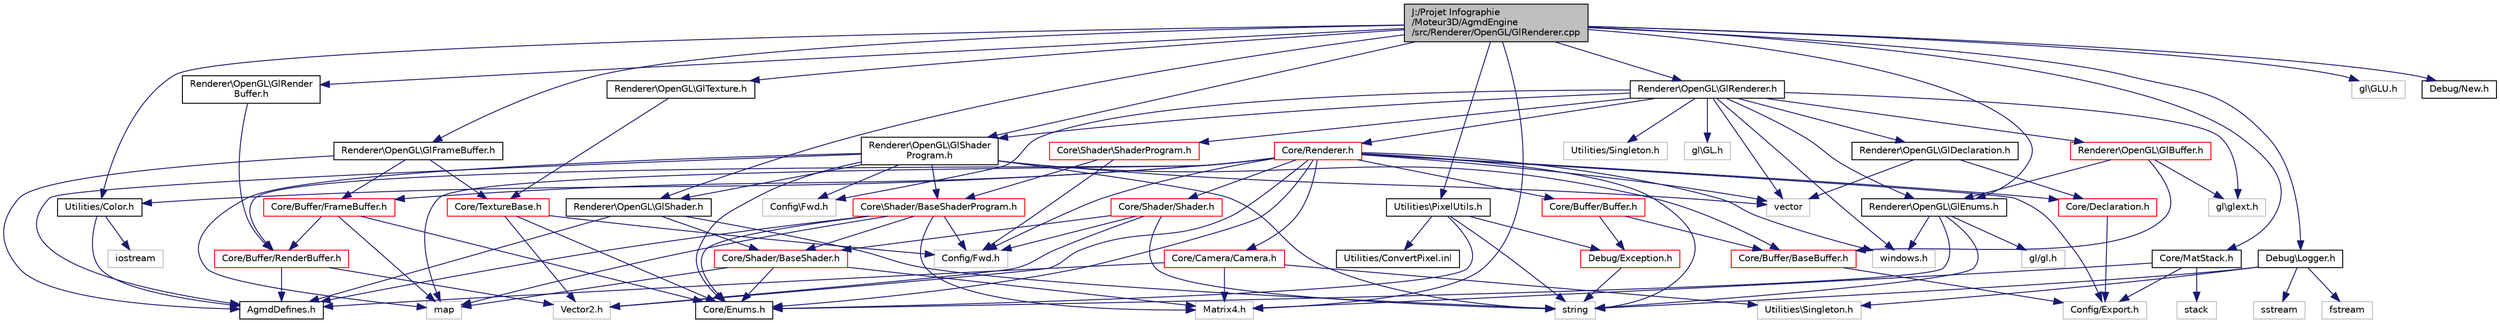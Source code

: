 digraph "J:/Projet Infographie/Moteur3D/AgmdEngine/src/Renderer/OpenGL/GlRenderer.cpp"
{
  edge [fontname="Helvetica",fontsize="10",labelfontname="Helvetica",labelfontsize="10"];
  node [fontname="Helvetica",fontsize="10",shape=record];
  Node1 [label="J:/Projet Infographie\l/Moteur3D/AgmdEngine\l/src/Renderer/OpenGL/GlRenderer.cpp",height=0.2,width=0.4,color="black", fillcolor="grey75", style="filled" fontcolor="black"];
  Node1 -> Node2 [color="midnightblue",fontsize="10",style="solid"];
  Node2 [label="Renderer\\OpenGL\\GlRenderer.h",height=0.2,width=0.4,color="black", fillcolor="white", style="filled",URL="$_gl_renderer_8h.html"];
  Node2 -> Node3 [color="midnightblue",fontsize="10",style="solid"];
  Node3 [label="Config\\Fwd.h",height=0.2,width=0.4,color="grey75", fillcolor="white", style="filled"];
  Node2 -> Node4 [color="midnightblue",fontsize="10",style="solid"];
  Node4 [label="Core/Renderer.h",height=0.2,width=0.4,color="red", fillcolor="white", style="filled",URL="$_renderer_8h.html"];
  Node4 -> Node5 [color="midnightblue",fontsize="10",style="solid"];
  Node5 [label="Utilities/Color.h",height=0.2,width=0.4,color="black", fillcolor="white", style="filled",URL="$_color_8h.html"];
  Node5 -> Node6 [color="midnightblue",fontsize="10",style="solid"];
  Node6 [label="AgmdDefines.h",height=0.2,width=0.4,color="black", fillcolor="white", style="filled",URL="$_agmd_defines_8h.html"];
  Node5 -> Node7 [color="midnightblue",fontsize="10",style="solid"];
  Node7 [label="iostream",height=0.2,width=0.4,color="grey75", fillcolor="white", style="filled"];
  Node4 -> Node8 [color="midnightblue",fontsize="10",style="solid"];
  Node8 [label="Config/Export.h",height=0.2,width=0.4,color="grey75", fillcolor="white", style="filled"];
  Node4 -> Node9 [color="midnightblue",fontsize="10",style="solid"];
  Node9 [label="Config/Fwd.h",height=0.2,width=0.4,color="grey75", fillcolor="white", style="filled"];
  Node4 -> Node10 [color="midnightblue",fontsize="10",style="solid"];
  Node10 [label="Core/Buffer/Buffer.h",height=0.2,width=0.4,color="red", fillcolor="white", style="filled",URL="$_buffer_8h.html"];
  Node10 -> Node11 [color="midnightblue",fontsize="10",style="solid"];
  Node11 [label="Core/Buffer/BaseBuffer.h",height=0.2,width=0.4,color="red", fillcolor="white", style="filled",URL="$_base_buffer_8h.html"];
  Node11 -> Node8 [color="midnightblue",fontsize="10",style="solid"];
  Node10 -> Node12 [color="midnightblue",fontsize="10",style="solid"];
  Node12 [label="Debug/Exception.h",height=0.2,width=0.4,color="red", fillcolor="white", style="filled",URL="$_exception_8h.html"];
  Node12 -> Node13 [color="midnightblue",fontsize="10",style="solid"];
  Node13 [label="string",height=0.2,width=0.4,color="grey75", fillcolor="white", style="filled"];
  Node4 -> Node14 [color="midnightblue",fontsize="10",style="solid"];
  Node14 [label="Core/Enums.h",height=0.2,width=0.4,color="black", fillcolor="white", style="filled",URL="$_enums_8h.html"];
  Node4 -> Node15 [color="midnightblue",fontsize="10",style="solid"];
  Node15 [label="Core/Shader/Shader.h",height=0.2,width=0.4,color="red", fillcolor="white", style="filled",URL="$_shader_8h.html"];
  Node15 -> Node9 [color="midnightblue",fontsize="10",style="solid"];
  Node15 -> Node16 [color="midnightblue",fontsize="10",style="solid"];
  Node16 [label="Core/Shader/BaseShader.h",height=0.2,width=0.4,color="red", fillcolor="white", style="filled",URL="$_base_shader_8h.html"];
  Node16 -> Node14 [color="midnightblue",fontsize="10",style="solid"];
  Node16 -> Node17 [color="midnightblue",fontsize="10",style="solid"];
  Node17 [label="Matrix4.h",height=0.2,width=0.4,color="grey75", fillcolor="white", style="filled"];
  Node16 -> Node18 [color="midnightblue",fontsize="10",style="solid"];
  Node18 [label="map",height=0.2,width=0.4,color="grey75", fillcolor="white", style="filled"];
  Node15 -> Node19 [color="midnightblue",fontsize="10",style="solid"];
  Node19 [label="Vector2.h",height=0.2,width=0.4,color="grey75", fillcolor="white", style="filled"];
  Node15 -> Node13 [color="midnightblue",fontsize="10",style="solid"];
  Node4 -> Node20 [color="midnightblue",fontsize="10",style="solid"];
  Node20 [label="Core/Buffer/FrameBuffer.h",height=0.2,width=0.4,color="red", fillcolor="white", style="filled",URL="$_frame_buffer_8h.html"];
  Node20 -> Node21 [color="midnightblue",fontsize="10",style="solid"];
  Node21 [label="Core/Buffer/RenderBuffer.h",height=0.2,width=0.4,color="red", fillcolor="white", style="filled",URL="$_render_buffer_8h.html"];
  Node21 -> Node19 [color="midnightblue",fontsize="10",style="solid"];
  Node21 -> Node6 [color="midnightblue",fontsize="10",style="solid"];
  Node20 -> Node14 [color="midnightblue",fontsize="10",style="solid"];
  Node20 -> Node18 [color="midnightblue",fontsize="10",style="solid"];
  Node4 -> Node21 [color="midnightblue",fontsize="10",style="solid"];
  Node4 -> Node22 [color="midnightblue",fontsize="10",style="solid"];
  Node22 [label="Core/Declaration.h",height=0.2,width=0.4,color="red", fillcolor="white", style="filled",URL="$_declaration_8h.html"];
  Node22 -> Node8 [color="midnightblue",fontsize="10",style="solid"];
  Node4 -> Node23 [color="midnightblue",fontsize="10",style="solid"];
  Node23 [label="Core/Camera/Camera.h",height=0.2,width=0.4,color="red", fillcolor="white", style="filled",URL="$_camera_8h.html"];
  Node23 -> Node17 [color="midnightblue",fontsize="10",style="solid"];
  Node23 -> Node24 [color="midnightblue",fontsize="10",style="solid"];
  Node24 [label="Utilities\\Singleton.h",height=0.2,width=0.4,color="grey75", fillcolor="white", style="filled"];
  Node23 -> Node6 [color="midnightblue",fontsize="10",style="solid"];
  Node4 -> Node19 [color="midnightblue",fontsize="10",style="solid"];
  Node4 -> Node13 [color="midnightblue",fontsize="10",style="solid"];
  Node4 -> Node18 [color="midnightblue",fontsize="10",style="solid"];
  Node4 -> Node25 [color="midnightblue",fontsize="10",style="solid"];
  Node25 [label="vector",height=0.2,width=0.4,color="grey75", fillcolor="white", style="filled"];
  Node4 -> Node26 [color="midnightblue",fontsize="10",style="solid"];
  Node26 [label="windows.h",height=0.2,width=0.4,color="grey75", fillcolor="white", style="filled"];
  Node2 -> Node27 [color="midnightblue",fontsize="10",style="solid"];
  Node27 [label="Renderer\\OpenGL\\GlBuffer.h",height=0.2,width=0.4,color="red", fillcolor="white", style="filled",URL="$_gl_buffer_8h.html"];
  Node27 -> Node11 [color="midnightblue",fontsize="10",style="solid"];
  Node27 -> Node28 [color="midnightblue",fontsize="10",style="solid"];
  Node28 [label="Renderer\\OpenGL\\GlEnums.h",height=0.2,width=0.4,color="black", fillcolor="white", style="filled",URL="$_gl_enums_8h.html"];
  Node28 -> Node14 [color="midnightblue",fontsize="10",style="solid"];
  Node28 -> Node26 [color="midnightblue",fontsize="10",style="solid"];
  Node28 -> Node29 [color="midnightblue",fontsize="10",style="solid"];
  Node29 [label="gl/gl.h",height=0.2,width=0.4,color="grey75", fillcolor="white", style="filled"];
  Node28 -> Node13 [color="midnightblue",fontsize="10",style="solid"];
  Node27 -> Node30 [color="midnightblue",fontsize="10",style="solid"];
  Node30 [label="gl\\glext.h",height=0.2,width=0.4,color="grey75", fillcolor="white", style="filled"];
  Node2 -> Node31 [color="midnightblue",fontsize="10",style="solid"];
  Node31 [label="Renderer\\OpenGL\\GlDeclaration.h",height=0.2,width=0.4,color="black", fillcolor="white", style="filled",URL="$_gl_declaration_8h.html"];
  Node31 -> Node22 [color="midnightblue",fontsize="10",style="solid"];
  Node31 -> Node25 [color="midnightblue",fontsize="10",style="solid"];
  Node2 -> Node32 [color="midnightblue",fontsize="10",style="solid"];
  Node32 [label="Renderer\\OpenGL\\GlShader\lProgram.h",height=0.2,width=0.4,color="black", fillcolor="white", style="filled",URL="$_gl_shader_program_8h.html"];
  Node32 -> Node3 [color="midnightblue",fontsize="10",style="solid"];
  Node32 -> Node33 [color="midnightblue",fontsize="10",style="solid"];
  Node33 [label="Core\\Shader/BaseShaderProgram.h",height=0.2,width=0.4,color="red", fillcolor="white", style="filled",URL="$_base_shader_program_8h.html"];
  Node33 -> Node9 [color="midnightblue",fontsize="10",style="solid"];
  Node33 -> Node14 [color="midnightblue",fontsize="10",style="solid"];
  Node33 -> Node16 [color="midnightblue",fontsize="10",style="solid"];
  Node33 -> Node17 [color="midnightblue",fontsize="10",style="solid"];
  Node33 -> Node6 [color="midnightblue",fontsize="10",style="solid"];
  Node33 -> Node18 [color="midnightblue",fontsize="10",style="solid"];
  Node32 -> Node11 [color="midnightblue",fontsize="10",style="solid"];
  Node32 -> Node34 [color="midnightblue",fontsize="10",style="solid"];
  Node34 [label="Renderer\\OpenGL\\GlShader.h",height=0.2,width=0.4,color="black", fillcolor="white", style="filled",URL="$_gl_shader_8h.html"];
  Node34 -> Node6 [color="midnightblue",fontsize="10",style="solid"];
  Node34 -> Node16 [color="midnightblue",fontsize="10",style="solid"];
  Node34 -> Node13 [color="midnightblue",fontsize="10",style="solid"];
  Node32 -> Node14 [color="midnightblue",fontsize="10",style="solid"];
  Node32 -> Node6 [color="midnightblue",fontsize="10",style="solid"];
  Node32 -> Node13 [color="midnightblue",fontsize="10",style="solid"];
  Node32 -> Node18 [color="midnightblue",fontsize="10",style="solid"];
  Node32 -> Node25 [color="midnightblue",fontsize="10",style="solid"];
  Node2 -> Node28 [color="midnightblue",fontsize="10",style="solid"];
  Node2 -> Node35 [color="midnightblue",fontsize="10",style="solid"];
  Node35 [label="Core\\Shader\\ShaderProgram.h",height=0.2,width=0.4,color="red", fillcolor="white", style="filled",URL="$_shader_program_8h.html"];
  Node35 -> Node9 [color="midnightblue",fontsize="10",style="solid"];
  Node35 -> Node33 [color="midnightblue",fontsize="10",style="solid"];
  Node2 -> Node36 [color="midnightblue",fontsize="10",style="solid"];
  Node36 [label="Utilities/Singleton.h",height=0.2,width=0.4,color="grey75", fillcolor="white", style="filled"];
  Node2 -> Node25 [color="midnightblue",fontsize="10",style="solid"];
  Node2 -> Node26 [color="midnightblue",fontsize="10",style="solid"];
  Node2 -> Node37 [color="midnightblue",fontsize="10",style="solid"];
  Node37 [label="gl\\GL.h",height=0.2,width=0.4,color="grey75", fillcolor="white", style="filled"];
  Node2 -> Node30 [color="midnightblue",fontsize="10",style="solid"];
  Node1 -> Node38 [color="midnightblue",fontsize="10",style="solid"];
  Node38 [label="Renderer\\OpenGL\\GlTexture.h",height=0.2,width=0.4,color="black", fillcolor="white", style="filled",URL="$_gl_texture_8h.html"];
  Node38 -> Node39 [color="midnightblue",fontsize="10",style="solid"];
  Node39 [label="Core/TextureBase.h",height=0.2,width=0.4,color="red", fillcolor="white", style="filled",URL="$_texture_base_8h.html"];
  Node39 -> Node9 [color="midnightblue",fontsize="10",style="solid"];
  Node39 -> Node19 [color="midnightblue",fontsize="10",style="solid"];
  Node39 -> Node14 [color="midnightblue",fontsize="10",style="solid"];
  Node1 -> Node34 [color="midnightblue",fontsize="10",style="solid"];
  Node1 -> Node32 [color="midnightblue",fontsize="10",style="solid"];
  Node1 -> Node28 [color="midnightblue",fontsize="10",style="solid"];
  Node1 -> Node40 [color="midnightblue",fontsize="10",style="solid"];
  Node40 [label="Renderer\\OpenGL\\GlFrameBuffer.h",height=0.2,width=0.4,color="black", fillcolor="white", style="filled",URL="$_gl_frame_buffer_8h.html"];
  Node40 -> Node6 [color="midnightblue",fontsize="10",style="solid"];
  Node40 -> Node20 [color="midnightblue",fontsize="10",style="solid"];
  Node40 -> Node39 [color="midnightblue",fontsize="10",style="solid"];
  Node1 -> Node41 [color="midnightblue",fontsize="10",style="solid"];
  Node41 [label="Renderer\\OpenGL\\GlRender\lBuffer.h",height=0.2,width=0.4,color="black", fillcolor="white", style="filled",URL="$_gl_render_buffer_8h.html"];
  Node41 -> Node21 [color="midnightblue",fontsize="10",style="solid"];
  Node1 -> Node42 [color="midnightblue",fontsize="10",style="solid"];
  Node42 [label="Core/MatStack.h",height=0.2,width=0.4,color="black", fillcolor="white", style="filled",URL="$_mat_stack_8h.html"];
  Node42 -> Node8 [color="midnightblue",fontsize="10",style="solid"];
  Node42 -> Node17 [color="midnightblue",fontsize="10",style="solid"];
  Node42 -> Node43 [color="midnightblue",fontsize="10",style="solid"];
  Node43 [label="stack",height=0.2,width=0.4,color="grey75", fillcolor="white", style="filled"];
  Node1 -> Node5 [color="midnightblue",fontsize="10",style="solid"];
  Node1 -> Node44 [color="midnightblue",fontsize="10",style="solid"];
  Node44 [label="Utilities\\PixelUtils.h",height=0.2,width=0.4,color="black", fillcolor="white", style="filled",URL="$_pixel_utils_8h.html"];
  Node44 -> Node14 [color="midnightblue",fontsize="10",style="solid"];
  Node44 -> Node12 [color="midnightblue",fontsize="10",style="solid"];
  Node44 -> Node13 [color="midnightblue",fontsize="10",style="solid"];
  Node44 -> Node45 [color="midnightblue",fontsize="10",style="solid"];
  Node45 [label="Utilities/ConvertPixel.inl",height=0.2,width=0.4,color="black", fillcolor="white", style="filled",URL="$_convert_pixel_8inl.html"];
  Node1 -> Node46 [color="midnightblue",fontsize="10",style="solid"];
  Node46 [label="Debug\\Logger.h",height=0.2,width=0.4,color="black", fillcolor="white", style="filled",URL="$_logger_8h.html"];
  Node46 -> Node47 [color="midnightblue",fontsize="10",style="solid"];
  Node47 [label="sstream",height=0.2,width=0.4,color="grey75", fillcolor="white", style="filled"];
  Node46 -> Node13 [color="midnightblue",fontsize="10",style="solid"];
  Node46 -> Node24 [color="midnightblue",fontsize="10",style="solid"];
  Node46 -> Node48 [color="midnightblue",fontsize="10",style="solid"];
  Node48 [label="fstream",height=0.2,width=0.4,color="grey75", fillcolor="white", style="filled"];
  Node1 -> Node17 [color="midnightblue",fontsize="10",style="solid"];
  Node1 -> Node49 [color="midnightblue",fontsize="10",style="solid"];
  Node49 [label="gl\\GLU.h",height=0.2,width=0.4,color="grey75", fillcolor="white", style="filled"];
  Node1 -> Node50 [color="midnightblue",fontsize="10",style="solid"];
  Node50 [label="Debug/New.h",height=0.2,width=0.4,color="black", fillcolor="white", style="filled",URL="$_new_8h.html"];
}

